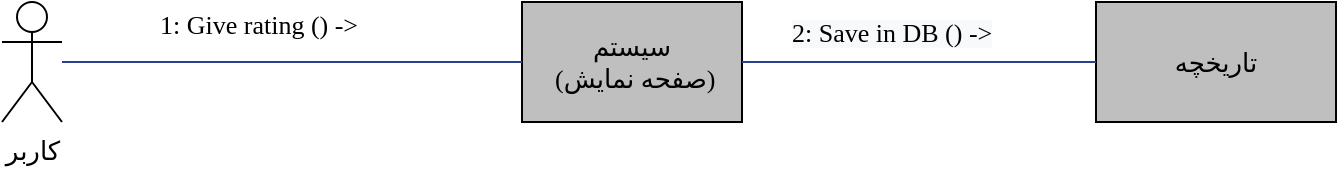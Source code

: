 <mxfile version="14.8.4" type="github">
  <diagram id="pqRgUTyDWCRC0H5EuuCh" name="Page-1">
    <mxGraphModel dx="782" dy="436" grid="1" gridSize="10" guides="1" tooltips="1" connect="1" arrows="1" fold="1" page="1" pageScale="1" pageWidth="850" pageHeight="1100" math="0" shadow="0">
      <root>
        <mxCell id="0" />
        <mxCell id="1" parent="0" />
        <mxCell id="Ssh3R9PuyrcEyvR6YeLk-1" value="&lt;font face=&quot;B Zar&quot; style=&quot;font-size: 13px&quot;&gt;کاربر&lt;/font&gt;" style="shape=umlActor;verticalLabelPosition=bottom;verticalAlign=top;html=1;outlineConnect=0;" vertex="1" parent="1">
          <mxGeometry x="110" y="170" width="30" height="60" as="geometry" />
        </mxCell>
        <mxCell id="Ssh3R9PuyrcEyvR6YeLk-2" value="&lt;font face=&quot;B Zar&quot; style=&quot;font-size: 13px&quot;&gt;سیستم&lt;br&gt;&amp;nbsp;(صفحه نمایش)&lt;/font&gt;" style="rounded=0;whiteSpace=wrap;html=1;fillColor=#BFBFBF;" vertex="1" parent="1">
          <mxGeometry x="370" y="170" width="110" height="60" as="geometry" />
        </mxCell>
        <mxCell id="Ssh3R9PuyrcEyvR6YeLk-3" value="&lt;span style=&quot;font-family: &amp;#34;b zar&amp;#34; ; font-size: 13px&quot;&gt;تاریخچه&lt;/span&gt;" style="rounded=0;whiteSpace=wrap;html=1;fillColor=#BFBFBF;" vertex="1" parent="1">
          <mxGeometry x="657" y="170" width="120" height="60" as="geometry" />
        </mxCell>
        <mxCell id="Ssh3R9PuyrcEyvR6YeLk-4" value="" style="endArrow=none;html=1;strokeColor=#28408E;" edge="1" parent="1">
          <mxGeometry width="50" height="50" relative="1" as="geometry">
            <mxPoint x="140" y="200" as="sourcePoint" />
            <mxPoint x="370" y="200" as="targetPoint" />
          </mxGeometry>
        </mxCell>
        <mxCell id="Ssh3R9PuyrcEyvR6YeLk-5" value="" style="endArrow=none;html=1;exitX=0;exitY=0.5;exitDx=0;exitDy=0;entryX=1;entryY=0.5;entryDx=0;entryDy=0;strokeColor=#28408E;" edge="1" parent="1" source="Ssh3R9PuyrcEyvR6YeLk-3" target="Ssh3R9PuyrcEyvR6YeLk-2">
          <mxGeometry width="50" height="50" relative="1" as="geometry">
            <mxPoint x="320" y="270" as="sourcePoint" />
            <mxPoint x="370" y="220" as="targetPoint" />
          </mxGeometry>
        </mxCell>
        <mxCell id="Ssh3R9PuyrcEyvR6YeLk-6" value="&lt;font face=&quot;Times New Roman&quot; style=&quot;font-size: 13px&quot;&gt;1: Give rating () -&amp;gt;&lt;/font&gt;" style="text;html=1;align=center;verticalAlign=middle;resizable=0;points=[];autosize=1;" vertex="1" parent="1">
          <mxGeometry x="183" y="171" width="110" height="20" as="geometry" />
        </mxCell>
        <mxCell id="Ssh3R9PuyrcEyvR6YeLk-7" value="&lt;span style=&quot;color: rgb(0 , 0 , 0) ; font-style: normal ; font-weight: normal ; letter-spacing: normal ; text-align: center ; text-indent: 0px ; text-transform: none ; word-spacing: 0px ; background-color: rgb(248 , 249 , 250) ; text-decoration: none ; display: inline ; float: none&quot;&gt;&lt;font style=&quot;font-size: 13px&quot; face=&quot;Times New Roman&quot;&gt;2: Save in DB () -&amp;gt;&lt;/font&gt;&lt;/span&gt;" style="text;whiteSpace=wrap;html=1;rotation=0;" vertex="1" parent="1">
          <mxGeometry x="503" y="171" width="170" height="30" as="geometry" />
        </mxCell>
      </root>
    </mxGraphModel>
  </diagram>
</mxfile>
